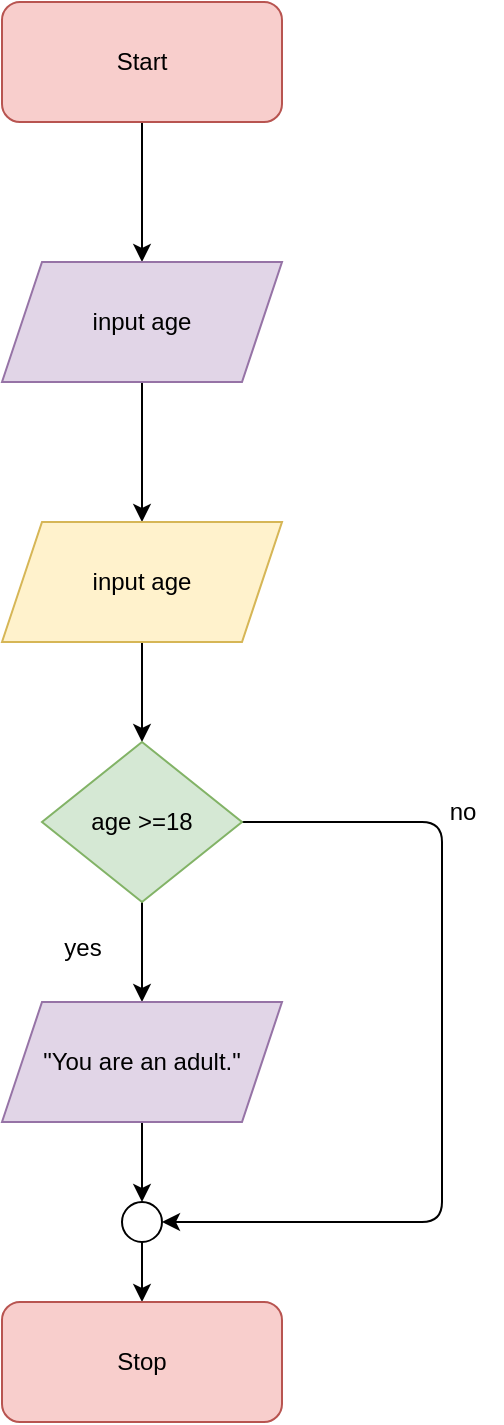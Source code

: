 <mxfile>
    <diagram id="5t1slSLoEEIlmSbm1yBT" name="Page-1">
        <mxGraphModel dx="438" dy="758" grid="1" gridSize="10" guides="1" tooltips="1" connect="1" arrows="1" fold="1" page="1" pageScale="1" pageWidth="850" pageHeight="1100" background="none" math="0" shadow="0">
            <root>
                <mxCell id="0"/>
                <mxCell id="1" parent="0"/>
                <mxCell id="13" value="" style="edgeStyle=none;html=1;" edge="1" parent="1" source="2" target="3">
                    <mxGeometry relative="1" as="geometry"/>
                </mxCell>
                <mxCell id="2" value="Start" style="rounded=1;whiteSpace=wrap;html=1;fillColor=#f8cecc;strokeColor=#b85450;" vertex="1" parent="1">
                    <mxGeometry x="110" y="50" width="140" height="60" as="geometry"/>
                </mxCell>
                <mxCell id="12" style="edgeStyle=none;html=1;exitX=0.5;exitY=1;exitDx=0;exitDy=0;" edge="1" parent="1" source="3" target="6">
                    <mxGeometry relative="1" as="geometry"/>
                </mxCell>
                <mxCell id="3" value="input age" style="shape=parallelogram;perimeter=parallelogramPerimeter;whiteSpace=wrap;html=1;fixedSize=1;fillColor=#e1d5e7;strokeColor=#9673a6;" vertex="1" parent="1">
                    <mxGeometry x="110" y="180" width="140" height="60" as="geometry"/>
                </mxCell>
                <mxCell id="11" style="edgeStyle=none;html=1;exitX=0.5;exitY=1;exitDx=0;exitDy=0;entryX=0.5;entryY=0;entryDx=0;entryDy=0;" edge="1" parent="1" source="6" target="8">
                    <mxGeometry relative="1" as="geometry"/>
                </mxCell>
                <mxCell id="6" value="input age" style="shape=parallelogram;perimeter=parallelogramPerimeter;whiteSpace=wrap;html=1;fixedSize=1;fillColor=#fff2cc;strokeColor=#d6b656;" vertex="1" parent="1">
                    <mxGeometry x="110" y="310" width="140" height="60" as="geometry"/>
                </mxCell>
                <mxCell id="18" value="" style="edgeStyle=none;html=1;" edge="1" parent="1" source="8" target="14">
                    <mxGeometry relative="1" as="geometry"/>
                </mxCell>
                <mxCell id="19" style="edgeStyle=none;html=1;exitX=1;exitY=0.5;exitDx=0;exitDy=0;entryX=1;entryY=0.5;entryDx=0;entryDy=0;" edge="1" parent="1" source="8" target="15">
                    <mxGeometry relative="1" as="geometry">
                        <Array as="points">
                            <mxPoint x="330" y="460"/>
                            <mxPoint x="330" y="560"/>
                            <mxPoint x="330" y="660"/>
                        </Array>
                    </mxGeometry>
                </mxCell>
                <mxCell id="8" value="age &amp;gt;=18" style="rhombus;whiteSpace=wrap;html=1;fillColor=#d5e8d4;strokeColor=#82b366;" vertex="1" parent="1">
                    <mxGeometry x="130" y="420" width="100" height="80" as="geometry"/>
                </mxCell>
                <mxCell id="25" style="edgeStyle=none;html=1;exitX=0.5;exitY=1;exitDx=0;exitDy=0;entryX=0.5;entryY=0;entryDx=0;entryDy=0;" edge="1" parent="1" source="14" target="15">
                    <mxGeometry relative="1" as="geometry"/>
                </mxCell>
                <mxCell id="14" value="&quot;You are an adult.&quot;" style="shape=parallelogram;perimeter=parallelogramPerimeter;whiteSpace=wrap;html=1;fixedSize=1;fillColor=#e1d5e7;strokeColor=#9673a6;" vertex="1" parent="1">
                    <mxGeometry x="110" y="550" width="140" height="60" as="geometry"/>
                </mxCell>
                <mxCell id="22" value="" style="edgeStyle=none;html=1;" edge="1" parent="1" source="15" target="16">
                    <mxGeometry relative="1" as="geometry"/>
                </mxCell>
                <mxCell id="15" value="" style="ellipse;whiteSpace=wrap;html=1;aspect=fixed;" vertex="1" parent="1">
                    <mxGeometry x="170" y="650" width="20" height="20" as="geometry"/>
                </mxCell>
                <mxCell id="16" value="Stop" style="rounded=1;whiteSpace=wrap;html=1;fillColor=#f8cecc;strokeColor=#b85450;" vertex="1" parent="1">
                    <mxGeometry x="110" y="700" width="140" height="60" as="geometry"/>
                </mxCell>
                <mxCell id="26" value="no" style="text;html=1;align=center;verticalAlign=middle;resizable=0;points=[];autosize=1;strokeColor=none;fillColor=none;" vertex="1" parent="1">
                    <mxGeometry x="320" y="440" width="40" height="30" as="geometry"/>
                </mxCell>
                <mxCell id="27" value="yes" style="text;html=1;align=center;verticalAlign=middle;resizable=0;points=[];autosize=1;strokeColor=none;fillColor=none;" vertex="1" parent="1">
                    <mxGeometry x="130" y="508" width="40" height="30" as="geometry"/>
                </mxCell>
            </root>
        </mxGraphModel>
    </diagram>
</mxfile>